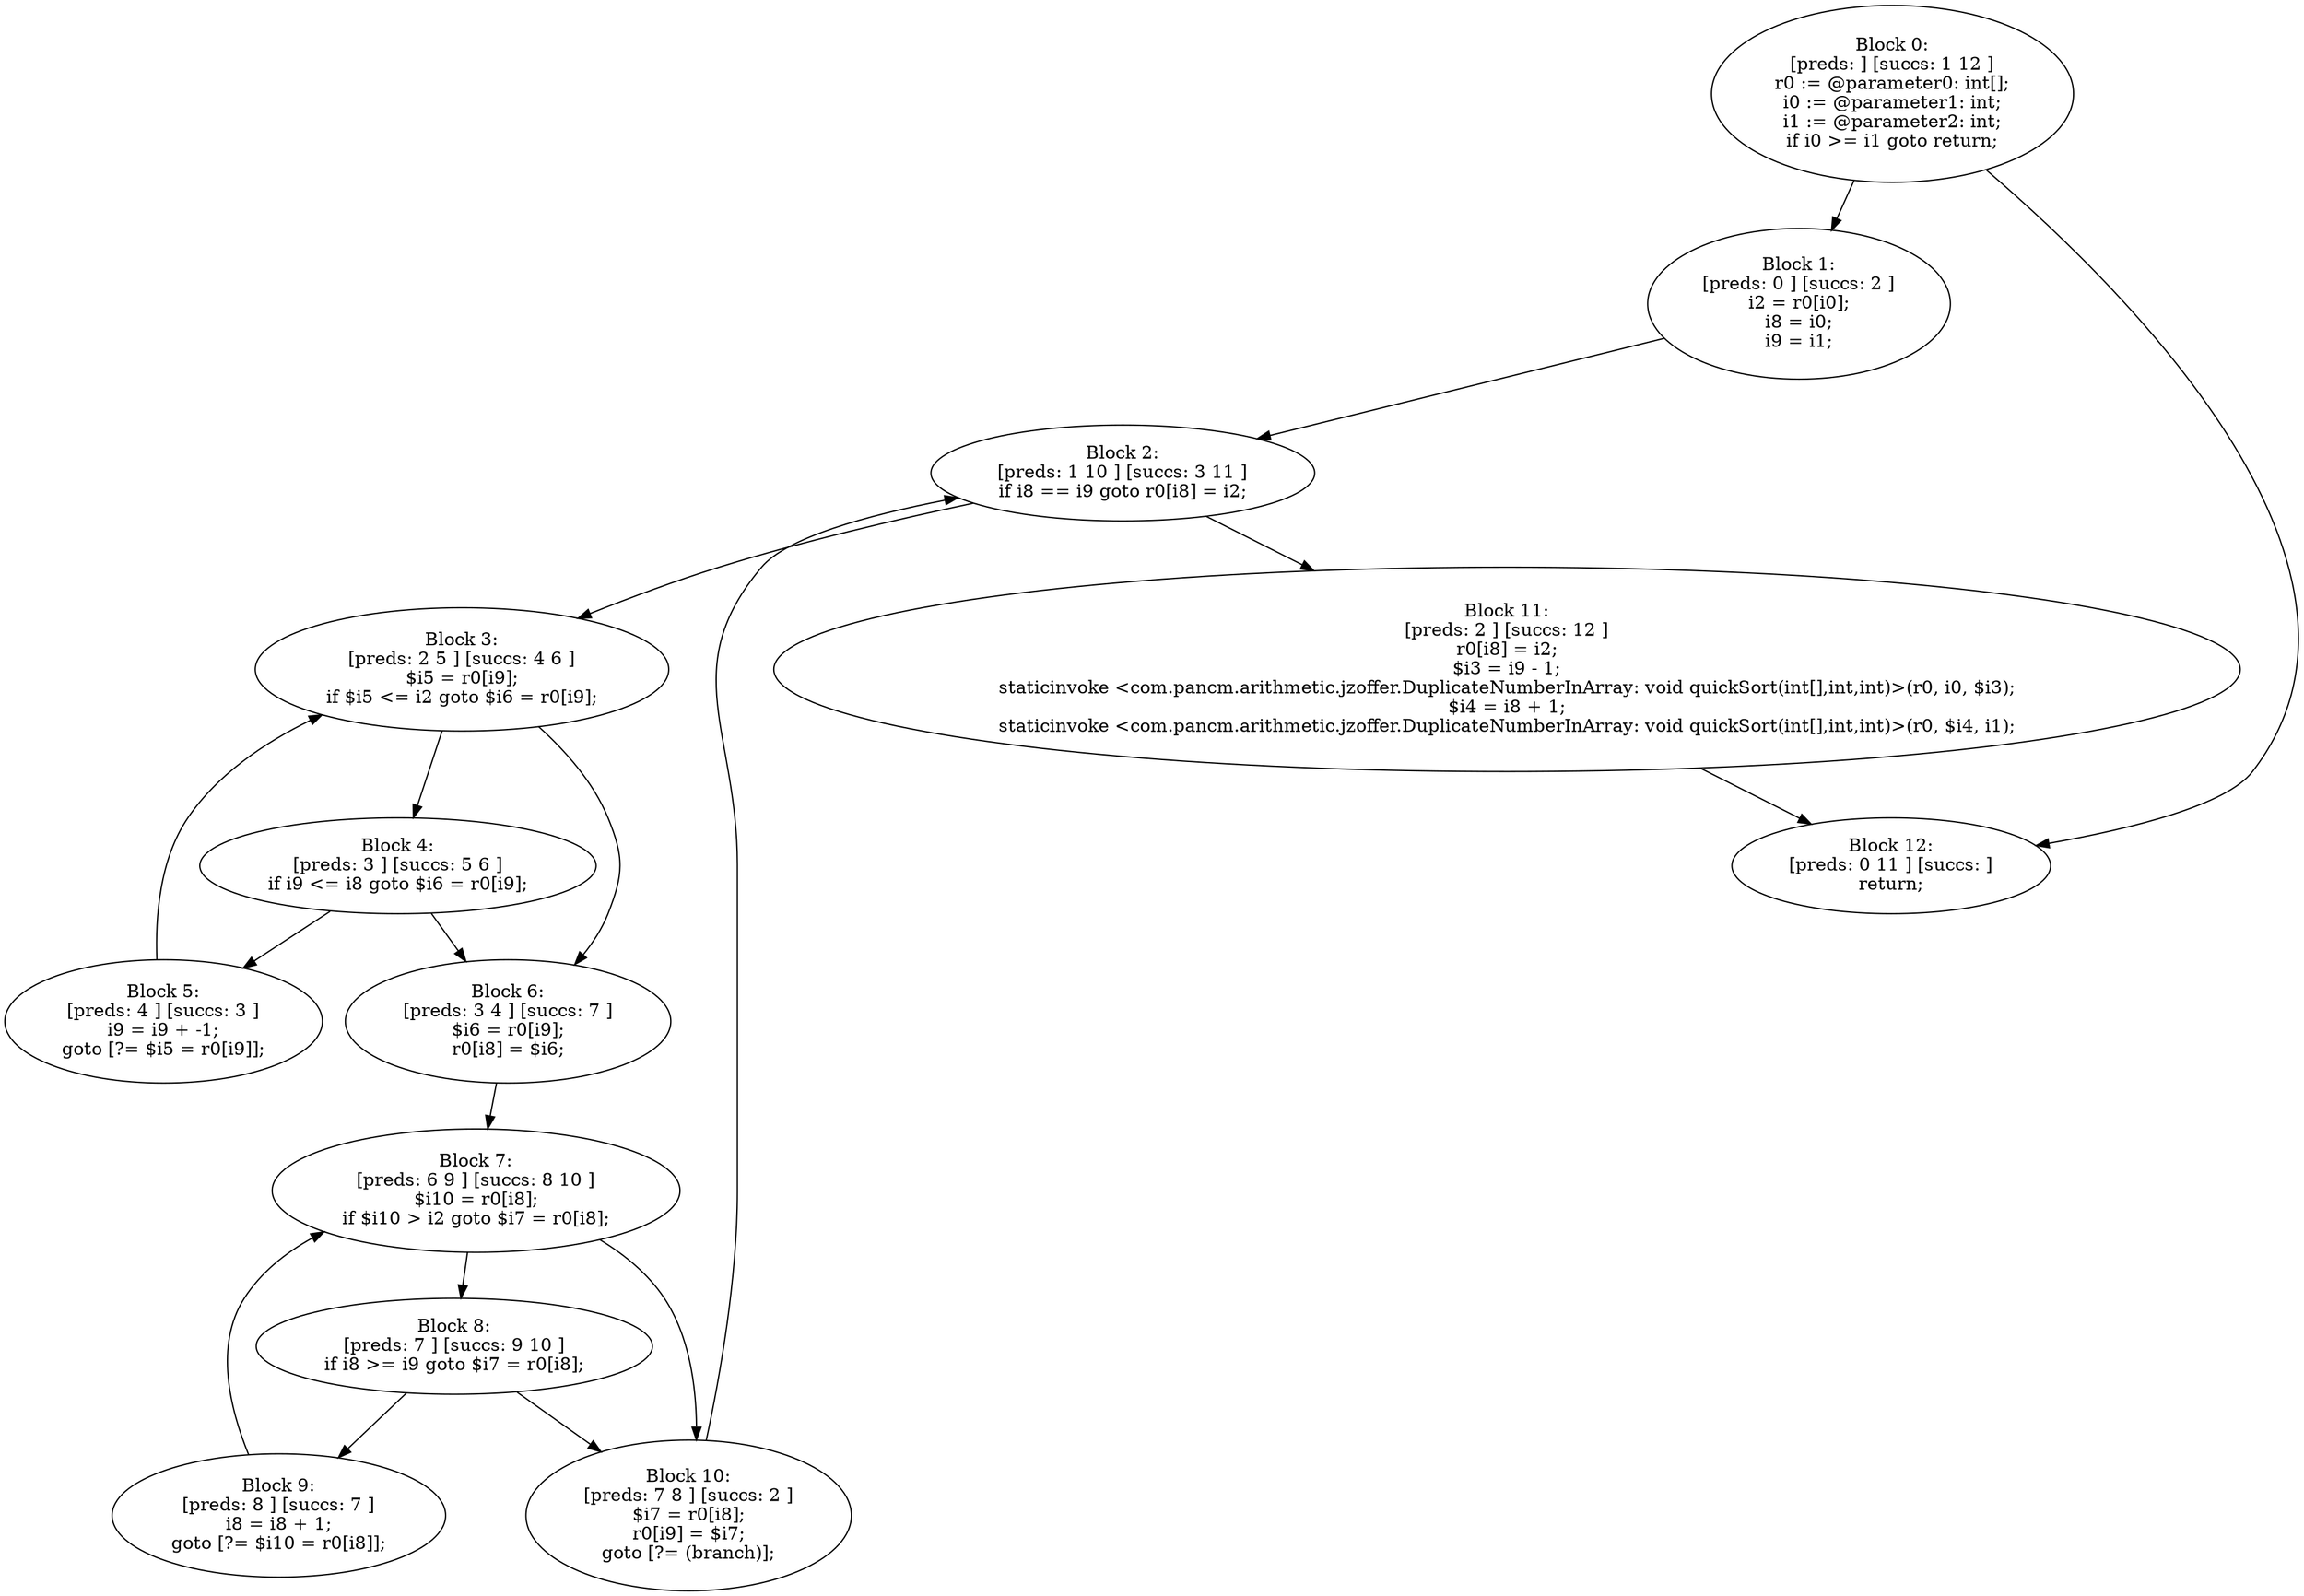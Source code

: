 digraph "unitGraph" {
    "Block 0:
[preds: ] [succs: 1 12 ]
r0 := @parameter0: int[];
i0 := @parameter1: int;
i1 := @parameter2: int;
if i0 >= i1 goto return;
"
    "Block 1:
[preds: 0 ] [succs: 2 ]
i2 = r0[i0];
i8 = i0;
i9 = i1;
"
    "Block 2:
[preds: 1 10 ] [succs: 3 11 ]
if i8 == i9 goto r0[i8] = i2;
"
    "Block 3:
[preds: 2 5 ] [succs: 4 6 ]
$i5 = r0[i9];
if $i5 <= i2 goto $i6 = r0[i9];
"
    "Block 4:
[preds: 3 ] [succs: 5 6 ]
if i9 <= i8 goto $i6 = r0[i9];
"
    "Block 5:
[preds: 4 ] [succs: 3 ]
i9 = i9 + -1;
goto [?= $i5 = r0[i9]];
"
    "Block 6:
[preds: 3 4 ] [succs: 7 ]
$i6 = r0[i9];
r0[i8] = $i6;
"
    "Block 7:
[preds: 6 9 ] [succs: 8 10 ]
$i10 = r0[i8];
if $i10 > i2 goto $i7 = r0[i8];
"
    "Block 8:
[preds: 7 ] [succs: 9 10 ]
if i8 >= i9 goto $i7 = r0[i8];
"
    "Block 9:
[preds: 8 ] [succs: 7 ]
i8 = i8 + 1;
goto [?= $i10 = r0[i8]];
"
    "Block 10:
[preds: 7 8 ] [succs: 2 ]
$i7 = r0[i8];
r0[i9] = $i7;
goto [?= (branch)];
"
    "Block 11:
[preds: 2 ] [succs: 12 ]
r0[i8] = i2;
$i3 = i9 - 1;
staticinvoke <com.pancm.arithmetic.jzoffer.DuplicateNumberInArray: void quickSort(int[],int,int)>(r0, i0, $i3);
$i4 = i8 + 1;
staticinvoke <com.pancm.arithmetic.jzoffer.DuplicateNumberInArray: void quickSort(int[],int,int)>(r0, $i4, i1);
"
    "Block 12:
[preds: 0 11 ] [succs: ]
return;
"
    "Block 0:
[preds: ] [succs: 1 12 ]
r0 := @parameter0: int[];
i0 := @parameter1: int;
i1 := @parameter2: int;
if i0 >= i1 goto return;
"->"Block 1:
[preds: 0 ] [succs: 2 ]
i2 = r0[i0];
i8 = i0;
i9 = i1;
";
    "Block 0:
[preds: ] [succs: 1 12 ]
r0 := @parameter0: int[];
i0 := @parameter1: int;
i1 := @parameter2: int;
if i0 >= i1 goto return;
"->"Block 12:
[preds: 0 11 ] [succs: ]
return;
";
    "Block 1:
[preds: 0 ] [succs: 2 ]
i2 = r0[i0];
i8 = i0;
i9 = i1;
"->"Block 2:
[preds: 1 10 ] [succs: 3 11 ]
if i8 == i9 goto r0[i8] = i2;
";
    "Block 2:
[preds: 1 10 ] [succs: 3 11 ]
if i8 == i9 goto r0[i8] = i2;
"->"Block 3:
[preds: 2 5 ] [succs: 4 6 ]
$i5 = r0[i9];
if $i5 <= i2 goto $i6 = r0[i9];
";
    "Block 2:
[preds: 1 10 ] [succs: 3 11 ]
if i8 == i9 goto r0[i8] = i2;
"->"Block 11:
[preds: 2 ] [succs: 12 ]
r0[i8] = i2;
$i3 = i9 - 1;
staticinvoke <com.pancm.arithmetic.jzoffer.DuplicateNumberInArray: void quickSort(int[],int,int)>(r0, i0, $i3);
$i4 = i8 + 1;
staticinvoke <com.pancm.arithmetic.jzoffer.DuplicateNumberInArray: void quickSort(int[],int,int)>(r0, $i4, i1);
";
    "Block 3:
[preds: 2 5 ] [succs: 4 6 ]
$i5 = r0[i9];
if $i5 <= i2 goto $i6 = r0[i9];
"->"Block 4:
[preds: 3 ] [succs: 5 6 ]
if i9 <= i8 goto $i6 = r0[i9];
";
    "Block 3:
[preds: 2 5 ] [succs: 4 6 ]
$i5 = r0[i9];
if $i5 <= i2 goto $i6 = r0[i9];
"->"Block 6:
[preds: 3 4 ] [succs: 7 ]
$i6 = r0[i9];
r0[i8] = $i6;
";
    "Block 4:
[preds: 3 ] [succs: 5 6 ]
if i9 <= i8 goto $i6 = r0[i9];
"->"Block 5:
[preds: 4 ] [succs: 3 ]
i9 = i9 + -1;
goto [?= $i5 = r0[i9]];
";
    "Block 4:
[preds: 3 ] [succs: 5 6 ]
if i9 <= i8 goto $i6 = r0[i9];
"->"Block 6:
[preds: 3 4 ] [succs: 7 ]
$i6 = r0[i9];
r0[i8] = $i6;
";
    "Block 5:
[preds: 4 ] [succs: 3 ]
i9 = i9 + -1;
goto [?= $i5 = r0[i9]];
"->"Block 3:
[preds: 2 5 ] [succs: 4 6 ]
$i5 = r0[i9];
if $i5 <= i2 goto $i6 = r0[i9];
";
    "Block 6:
[preds: 3 4 ] [succs: 7 ]
$i6 = r0[i9];
r0[i8] = $i6;
"->"Block 7:
[preds: 6 9 ] [succs: 8 10 ]
$i10 = r0[i8];
if $i10 > i2 goto $i7 = r0[i8];
";
    "Block 7:
[preds: 6 9 ] [succs: 8 10 ]
$i10 = r0[i8];
if $i10 > i2 goto $i7 = r0[i8];
"->"Block 8:
[preds: 7 ] [succs: 9 10 ]
if i8 >= i9 goto $i7 = r0[i8];
";
    "Block 7:
[preds: 6 9 ] [succs: 8 10 ]
$i10 = r0[i8];
if $i10 > i2 goto $i7 = r0[i8];
"->"Block 10:
[preds: 7 8 ] [succs: 2 ]
$i7 = r0[i8];
r0[i9] = $i7;
goto [?= (branch)];
";
    "Block 8:
[preds: 7 ] [succs: 9 10 ]
if i8 >= i9 goto $i7 = r0[i8];
"->"Block 9:
[preds: 8 ] [succs: 7 ]
i8 = i8 + 1;
goto [?= $i10 = r0[i8]];
";
    "Block 8:
[preds: 7 ] [succs: 9 10 ]
if i8 >= i9 goto $i7 = r0[i8];
"->"Block 10:
[preds: 7 8 ] [succs: 2 ]
$i7 = r0[i8];
r0[i9] = $i7;
goto [?= (branch)];
";
    "Block 9:
[preds: 8 ] [succs: 7 ]
i8 = i8 + 1;
goto [?= $i10 = r0[i8]];
"->"Block 7:
[preds: 6 9 ] [succs: 8 10 ]
$i10 = r0[i8];
if $i10 > i2 goto $i7 = r0[i8];
";
    "Block 10:
[preds: 7 8 ] [succs: 2 ]
$i7 = r0[i8];
r0[i9] = $i7;
goto [?= (branch)];
"->"Block 2:
[preds: 1 10 ] [succs: 3 11 ]
if i8 == i9 goto r0[i8] = i2;
";
    "Block 11:
[preds: 2 ] [succs: 12 ]
r0[i8] = i2;
$i3 = i9 - 1;
staticinvoke <com.pancm.arithmetic.jzoffer.DuplicateNumberInArray: void quickSort(int[],int,int)>(r0, i0, $i3);
$i4 = i8 + 1;
staticinvoke <com.pancm.arithmetic.jzoffer.DuplicateNumberInArray: void quickSort(int[],int,int)>(r0, $i4, i1);
"->"Block 12:
[preds: 0 11 ] [succs: ]
return;
";
}
